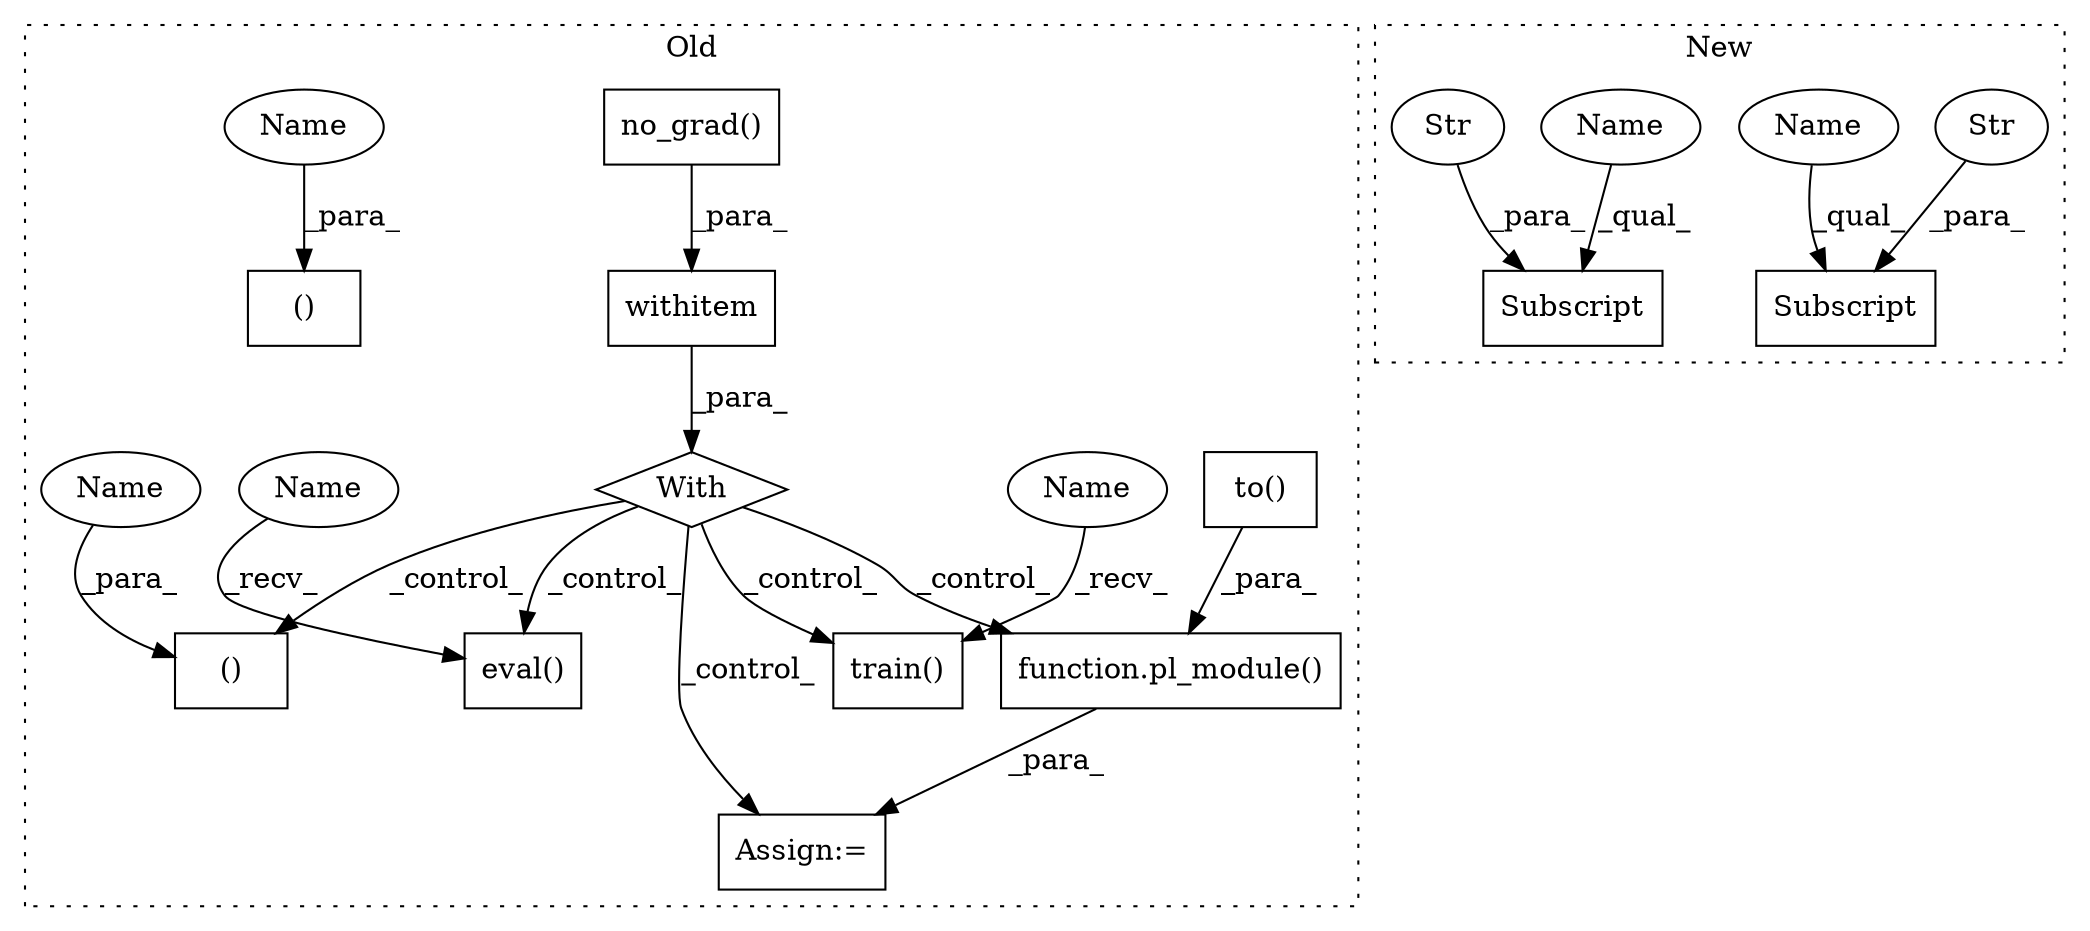 digraph G {
subgraph cluster0 {
1 [label="eval()" a="75" s="2824" l="16" shape="box"];
4 [label="With" a="39" s="2786,2796" l="5,28" shape="diamond"];
5 [label="function.pl_module()" a="75" s="2867,2878" l="10,1" shape="box"];
6 [label="to()" a="75" s="2751,2772" l="5,1" shape="box"];
7 [label="withitem" a="49" s="2791" l="5" shape="box"];
8 [label="no_grad()" a="75" s="2791" l="15" shape="box"];
9 [label="Assign:=" a="68" s="2861" l="6" shape="box"];
10 [label="train()" a="75" s="2896" l="17" shape="box"];
11 [label="()" a="54" s="2861" l="3" shape="box"];
14 [label="()" a="54" s="2722" l="3" shape="box"];
15 [label="Name" a="87" s="2824" l="9" shape="ellipse"];
16 [label="Name" a="87" s="2896" l="9" shape="ellipse"];
17 [label="Name" a="87" s="2724" l="1" shape="ellipse"];
18 [label="Name" a="87" s="2863" l="1" shape="ellipse"];
label = "Old";
style="dotted";
}
subgraph cluster1 {
2 [label="Subscript" a="63" s="2712,0" l="12,0" shape="box"];
3 [label="Str" a="66" s="2720" l="3" shape="ellipse"];
12 [label="Subscript" a="63" s="2744,0" l="15,0" shape="box"];
13 [label="Str" a="66" s="2752" l="6" shape="ellipse"];
19 [label="Name" a="87" s="2712" l="7" shape="ellipse"];
20 [label="Name" a="87" s="2744" l="7" shape="ellipse"];
label = "New";
style="dotted";
}
3 -> 2 [label="_para_"];
4 -> 1 [label="_control_"];
4 -> 10 [label="_control_"];
4 -> 5 [label="_control_"];
4 -> 11 [label="_control_"];
4 -> 9 [label="_control_"];
5 -> 9 [label="_para_"];
6 -> 5 [label="_para_"];
7 -> 4 [label="_para_"];
8 -> 7 [label="_para_"];
13 -> 12 [label="_para_"];
15 -> 1 [label="_recv_"];
16 -> 10 [label="_recv_"];
17 -> 14 [label="_para_"];
18 -> 11 [label="_para_"];
19 -> 2 [label="_qual_"];
20 -> 12 [label="_qual_"];
}